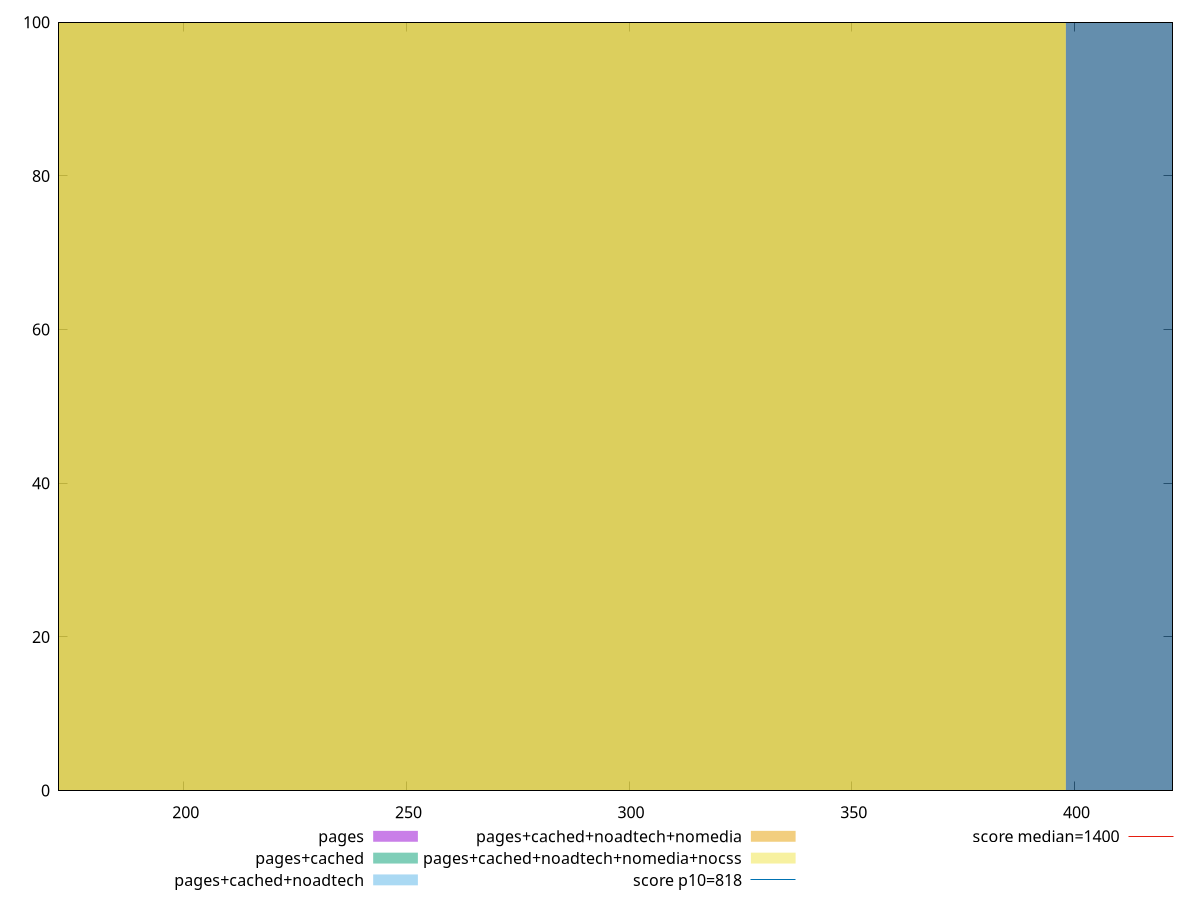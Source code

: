reset

$pages <<EOF
530.7130776127143 100
EOF

$pagesCached <<EOF
530.7130776127143 100
EOF

$pagesCachedNoadtech <<EOF
265.35653880635715 100
EOF

$pagesCachedNoadtechNomedia <<EOF
265.35653880635715 100
EOF

$pagesCachedNoadtechNomediaNocss <<EOF
265.35653880635715 100
EOF

set key outside below
set boxwidth 265.35653880635715
set xrange [172:422]
set yrange [0:100]
set trange [0:100]
set style fill transparent solid 0.5 noborder

set parametric
set terminal svg size 640, 530 enhanced background rgb 'white'
set output "report_00025_2021-02-22T21:38:55.199Z/dom-size/comparison/histogram/all_raw.svg"

plot $pages title "pages" with boxes, \
     $pagesCached title "pages+cached" with boxes, \
     $pagesCachedNoadtech title "pages+cached+noadtech" with boxes, \
     $pagesCachedNoadtechNomedia title "pages+cached+noadtech+nomedia" with boxes, \
     $pagesCachedNoadtechNomediaNocss title "pages+cached+noadtech+nomedia+nocss" with boxes, \
     818,t title "score p10=818", \
     1400,t title "score median=1400"

reset
